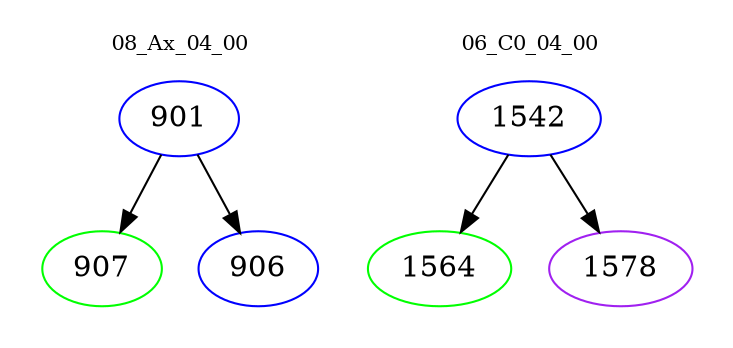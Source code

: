 digraph{
subgraph cluster_0 {
color = white
label = "08_Ax_04_00";
fontsize=10;
T0_901 [label="901", color="blue"]
T0_901 -> T0_907 [color="black"]
T0_907 [label="907", color="green"]
T0_901 -> T0_906 [color="black"]
T0_906 [label="906", color="blue"]
}
subgraph cluster_1 {
color = white
label = "06_C0_04_00";
fontsize=10;
T1_1542 [label="1542", color="blue"]
T1_1542 -> T1_1564 [color="black"]
T1_1564 [label="1564", color="green"]
T1_1542 -> T1_1578 [color="black"]
T1_1578 [label="1578", color="purple"]
}
}
